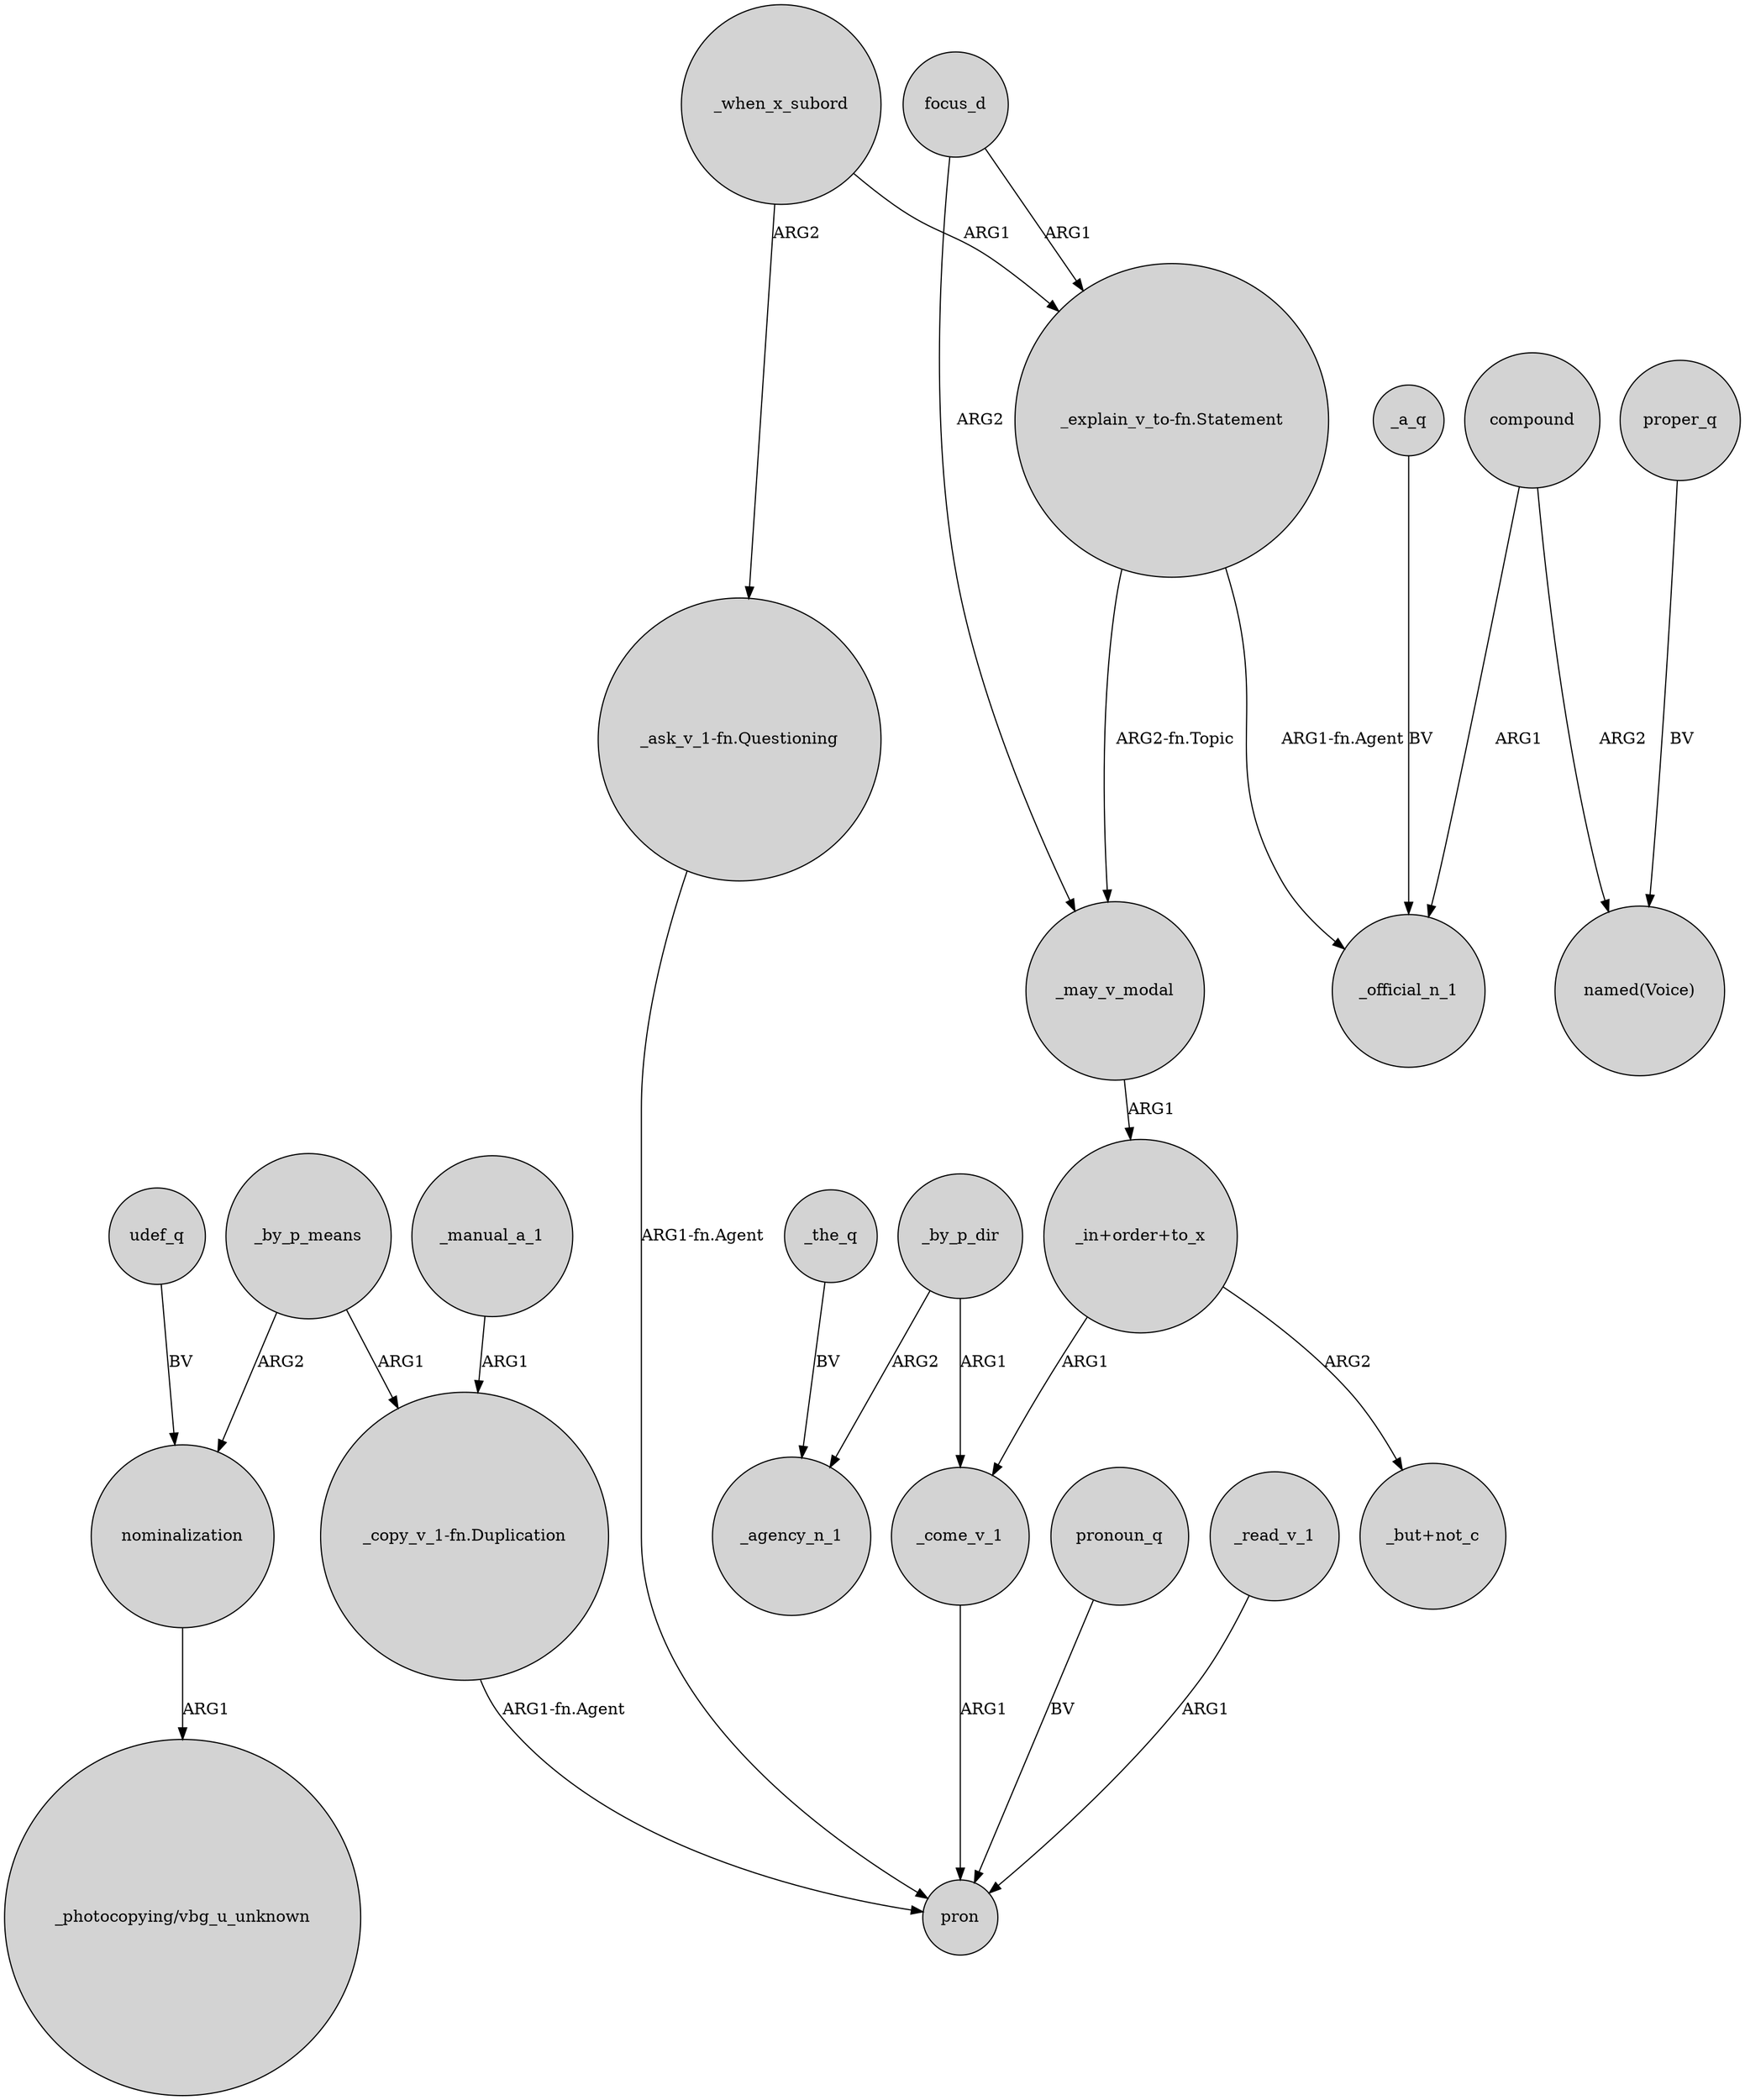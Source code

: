 digraph {
	node [shape=circle style=filled]
	_the_q -> _agency_n_1 [label=BV]
	focus_d -> "_explain_v_to-fn.Statement" [label=ARG1]
	_by_p_means -> nominalization [label=ARG2]
	compound -> "named(Voice)" [label=ARG2]
	"_copy_v_1-fn.Duplication" -> pron [label="ARG1-fn.Agent"]
	"_explain_v_to-fn.Statement" -> _may_v_modal [label="ARG2-fn.Topic"]
	_by_p_means -> "_copy_v_1-fn.Duplication" [label=ARG1]
	focus_d -> _may_v_modal [label=ARG2]
	_by_p_dir -> _come_v_1 [label=ARG1]
	_by_p_dir -> _agency_n_1 [label=ARG2]
	_when_x_subord -> "_ask_v_1-fn.Questioning" [label=ARG2]
	_may_v_modal -> "_in+order+to_x" [label=ARG1]
	"_in+order+to_x" -> _come_v_1 [label=ARG1]
	"_in+order+to_x" -> "_but+not_c" [label=ARG2]
	pronoun_q -> pron [label=BV]
	_come_v_1 -> pron [label=ARG1]
	_a_q -> _official_n_1 [label=BV]
	"_ask_v_1-fn.Questioning" -> pron [label="ARG1-fn.Agent"]
	udef_q -> nominalization [label=BV]
	compound -> _official_n_1 [label=ARG1]
	_manual_a_1 -> "_copy_v_1-fn.Duplication" [label=ARG1]
	_read_v_1 -> pron [label=ARG1]
	proper_q -> "named(Voice)" [label=BV]
	"_explain_v_to-fn.Statement" -> _official_n_1 [label="ARG1-fn.Agent"]
	_when_x_subord -> "_explain_v_to-fn.Statement" [label=ARG1]
	nominalization -> "_photocopying/vbg_u_unknown" [label=ARG1]
}
